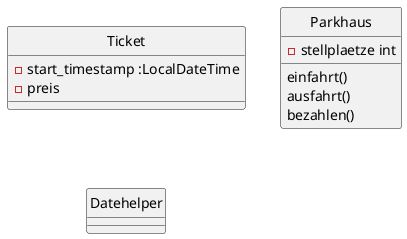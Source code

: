 @startuml
hide circle
class Ticket {
- start_timestamp :LocalDateTime
- preis

}

class Parkhaus {
- stellplaetze int
einfahrt()
ausfahrt()
bezahlen()

}

class Datehelper {
}

@enduml